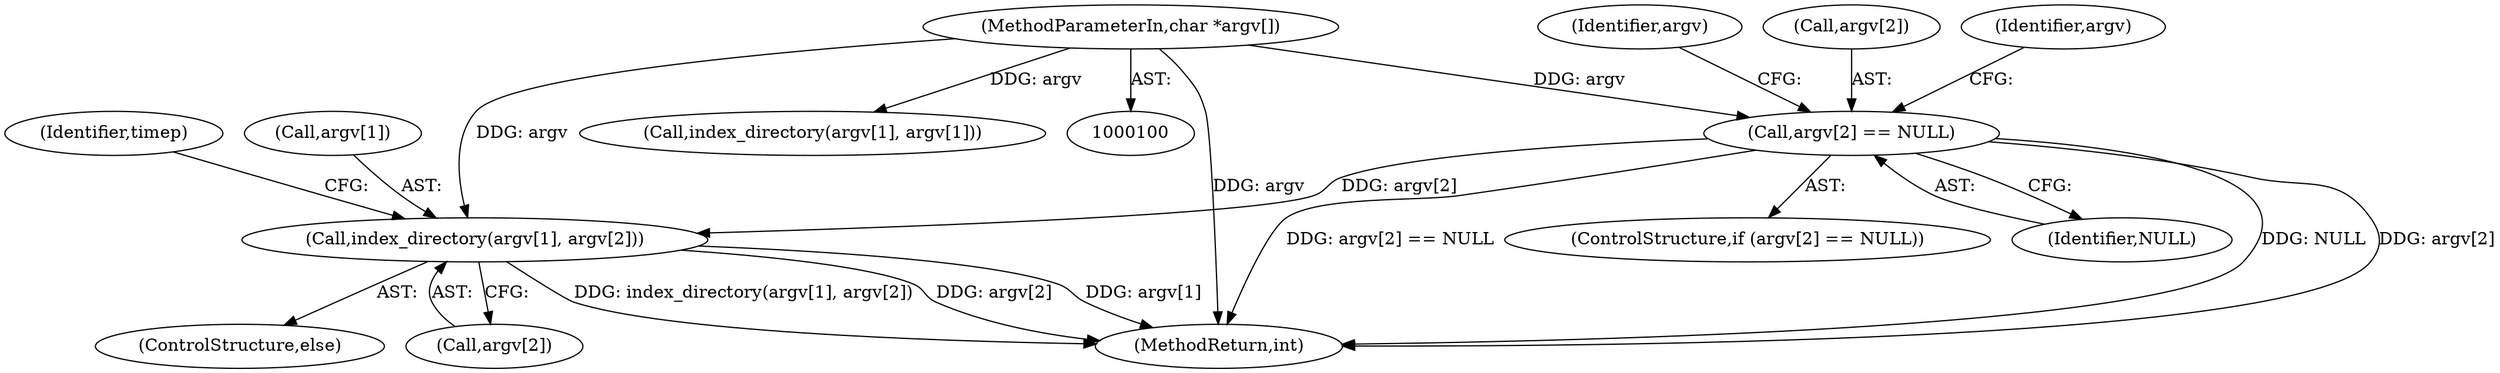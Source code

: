 digraph "0_boa_e139b87835994d007fbd64eead6c1455d7b8cf4e_1@array" {
"1000143" [label="(Call,index_directory(argv[1], argv[2]))"];
"1000102" [label="(MethodParameterIn,char *argv[])"];
"1000130" [label="(Call,argv[2] == NULL)"];
"1000152" [label="(Identifier,timep)"];
"1000187" [label="(MethodReturn,int)"];
"1000137" [label="(Identifier,argv)"];
"1000130" [label="(Call,argv[2] == NULL)"];
"1000131" [label="(Call,argv[2])"];
"1000145" [label="(Identifier,argv)"];
"1000135" [label="(Call,index_directory(argv[1], argv[1]))"];
"1000142" [label="(ControlStructure,else)"];
"1000144" [label="(Call,argv[1])"];
"1000129" [label="(ControlStructure,if (argv[2] == NULL))"];
"1000143" [label="(Call,index_directory(argv[1], argv[2]))"];
"1000147" [label="(Call,argv[2])"];
"1000102" [label="(MethodParameterIn,char *argv[])"];
"1000134" [label="(Identifier,NULL)"];
"1000143" -> "1000142"  [label="AST: "];
"1000143" -> "1000147"  [label="CFG: "];
"1000144" -> "1000143"  [label="AST: "];
"1000147" -> "1000143"  [label="AST: "];
"1000152" -> "1000143"  [label="CFG: "];
"1000143" -> "1000187"  [label="DDG: argv[1]"];
"1000143" -> "1000187"  [label="DDG: index_directory(argv[1], argv[2])"];
"1000143" -> "1000187"  [label="DDG: argv[2]"];
"1000102" -> "1000143"  [label="DDG: argv"];
"1000130" -> "1000143"  [label="DDG: argv[2]"];
"1000102" -> "1000100"  [label="AST: "];
"1000102" -> "1000187"  [label="DDG: argv"];
"1000102" -> "1000130"  [label="DDG: argv"];
"1000102" -> "1000135"  [label="DDG: argv"];
"1000130" -> "1000129"  [label="AST: "];
"1000130" -> "1000134"  [label="CFG: "];
"1000131" -> "1000130"  [label="AST: "];
"1000134" -> "1000130"  [label="AST: "];
"1000137" -> "1000130"  [label="CFG: "];
"1000145" -> "1000130"  [label="CFG: "];
"1000130" -> "1000187"  [label="DDG: argv[2] == NULL"];
"1000130" -> "1000187"  [label="DDG: NULL"];
"1000130" -> "1000187"  [label="DDG: argv[2]"];
}
